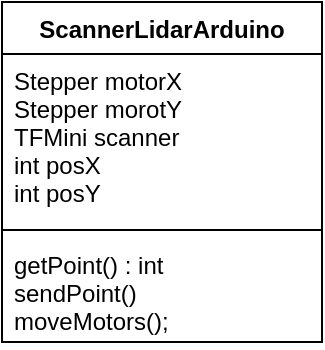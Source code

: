 <mxfile version="14.2.7" type="device"><diagram id="D0Gp0QKSdTdeq0qN39sE" name="Page-1"><mxGraphModel dx="981" dy="526" grid="1" gridSize="13" guides="1" tooltips="1" connect="1" arrows="1" fold="1" page="1" pageScale="1" pageWidth="583" pageHeight="413" math="0" shadow="0"><root><mxCell id="0"/><mxCell id="1" parent="0"/><mxCell id="WvUtmdJ23wreYYVoNmyn-1" value="ScannerLidarArduino" style="swimlane;fontStyle=1;align=center;verticalAlign=top;childLayout=stackLayout;horizontal=1;startSize=26;horizontalStack=0;resizeParent=1;resizeParentMax=0;resizeLast=0;collapsible=1;marginBottom=0;" parent="1" vertex="1"><mxGeometry x="55" y="53" width="160" height="170" as="geometry"/></mxCell><mxCell id="WvUtmdJ23wreYYVoNmyn-2" value="Stepper motorX&#10;Stepper morotY&#10;TFMini scanner&#10;int posX&#10;int posY&#10;&#10;" style="text;strokeColor=none;fillColor=none;align=left;verticalAlign=top;spacingLeft=4;spacingRight=4;overflow=hidden;rotatable=0;points=[[0,0.5],[1,0.5]];portConstraint=eastwest;" parent="WvUtmdJ23wreYYVoNmyn-1" vertex="1"><mxGeometry y="26" width="160" height="84" as="geometry"/></mxCell><mxCell id="WvUtmdJ23wreYYVoNmyn-3" value="" style="line;strokeWidth=1;fillColor=none;align=left;verticalAlign=middle;spacingTop=-1;spacingLeft=3;spacingRight=3;rotatable=0;labelPosition=right;points=[];portConstraint=eastwest;" parent="WvUtmdJ23wreYYVoNmyn-1" vertex="1"><mxGeometry y="110" width="160" height="8" as="geometry"/></mxCell><mxCell id="WvUtmdJ23wreYYVoNmyn-4" value="getPoint() : int&#10;sendPoint()&#10;moveMotors();" style="text;strokeColor=none;fillColor=none;align=left;verticalAlign=top;spacingLeft=4;spacingRight=4;overflow=hidden;rotatable=0;points=[[0,0.5],[1,0.5]];portConstraint=eastwest;" parent="WvUtmdJ23wreYYVoNmyn-1" vertex="1"><mxGeometry y="118" width="160" height="52" as="geometry"/></mxCell></root></mxGraphModel></diagram></mxfile>